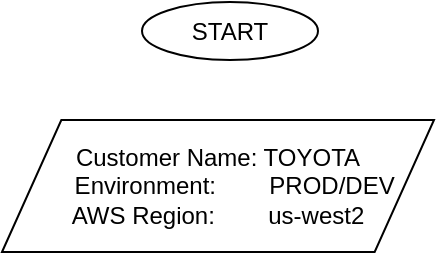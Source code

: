 <mxfile version="26.2.14">
  <diagram id="C5RBs43oDa-KdzZeNtuy" name="Page-1">
    <mxGraphModel dx="925" dy="500" grid="0" gridSize="10" guides="1" tooltips="1" connect="1" arrows="1" fold="1" page="1" pageScale="1" pageWidth="827" pageHeight="1169" math="0" shadow="0">
      <root>
        <mxCell id="WIyWlLk6GJQsqaUBKTNV-0" />
        <mxCell id="WIyWlLk6GJQsqaUBKTNV-1" parent="WIyWlLk6GJQsqaUBKTNV-0" />
        <mxCell id="je9AxxynNqr57Z2h_HMl-0" value="START" style="ellipse;whiteSpace=wrap;html=1;" vertex="1" parent="WIyWlLk6GJQsqaUBKTNV-1">
          <mxGeometry x="334" y="43" width="88" height="29" as="geometry" />
        </mxCell>
        <mxCell id="je9AxxynNqr57Z2h_HMl-1" value="Customer Name: TOYOTA&lt;div&gt;&amp;nbsp; &amp;nbsp; &amp;nbsp;Environment:&amp;nbsp; &amp;nbsp; &amp;nbsp; &amp;nbsp; PROD/DEV&lt;/div&gt;&lt;div&gt;AWS Region:&amp;nbsp; &amp;nbsp; &amp;nbsp; &amp;nbsp; us-west2&lt;/div&gt;" style="shape=parallelogram;perimeter=parallelogramPerimeter;whiteSpace=wrap;html=1;fixedSize=1;size=29.667;" vertex="1" parent="WIyWlLk6GJQsqaUBKTNV-1">
          <mxGeometry x="264" y="102" width="216" height="66" as="geometry" />
        </mxCell>
      </root>
    </mxGraphModel>
  </diagram>
</mxfile>
